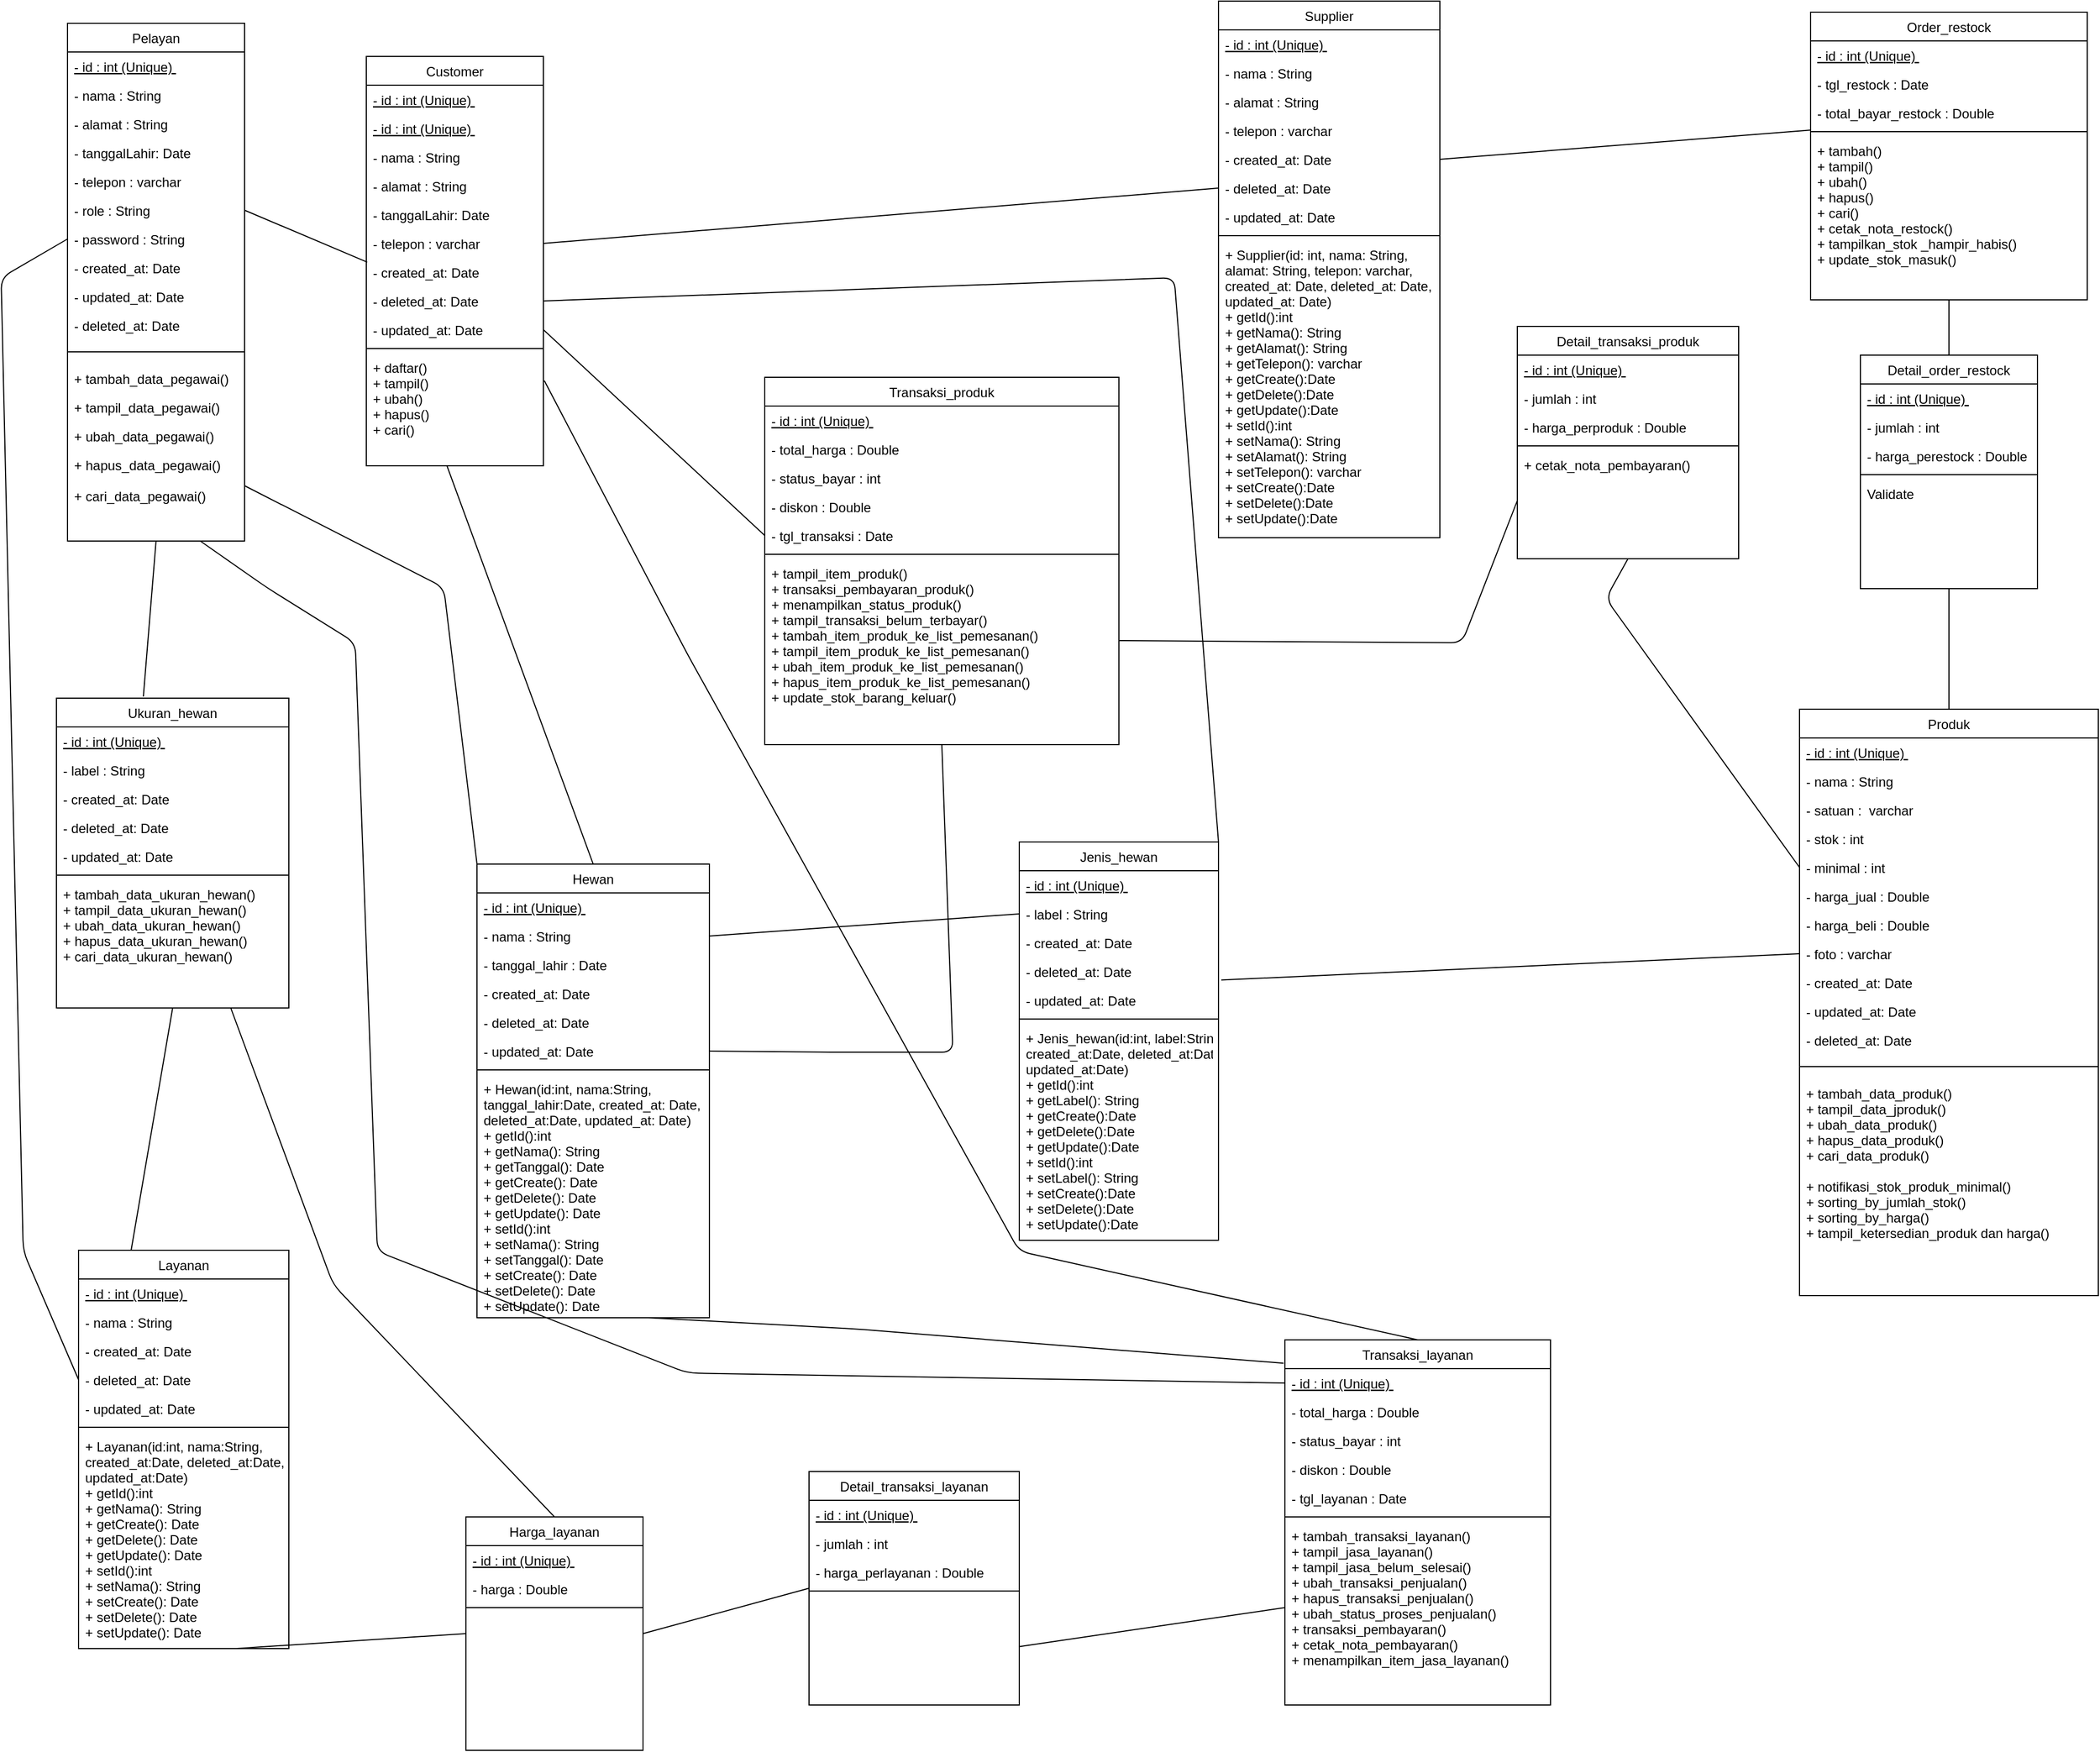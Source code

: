 <mxfile version="12.7.6" type="github">
  <diagram id="C5RBs43oDa-KdzZeNtuy" name="Page-1">
    <mxGraphModel dx="898" dy="545" grid="1" gridSize="10" guides="1" tooltips="1" connect="1" arrows="1" fold="1" page="1" pageScale="1" pageWidth="827" pageHeight="1169" math="0" shadow="0">
      <root>
        <mxCell id="WIyWlLk6GJQsqaUBKTNV-0" />
        <mxCell id="WIyWlLk6GJQsqaUBKTNV-1" parent="WIyWlLk6GJQsqaUBKTNV-0" />
        <mxCell id="zkfFHV4jXpPFQw0GAbJ--0" value="Pelayan" style="swimlane;fontStyle=0;align=center;verticalAlign=top;childLayout=stackLayout;horizontal=1;startSize=26;horizontalStack=0;resizeParent=1;resizeLast=0;collapsible=1;marginBottom=0;rounded=0;shadow=0;strokeWidth=1;" parent="WIyWlLk6GJQsqaUBKTNV-1" vertex="1">
          <mxGeometry x="110" y="60" width="160" height="468" as="geometry">
            <mxRectangle x="230" y="140" width="160" height="26" as="alternateBounds" />
          </mxGeometry>
        </mxCell>
        <mxCell id="zkfFHV4jXpPFQw0GAbJ--1" value="- id : int (Unique) " style="text;align=left;verticalAlign=top;spacingLeft=4;spacingRight=4;overflow=hidden;rotatable=0;points=[[0,0.5],[1,0.5]];portConstraint=eastwest;fontStyle=4" parent="zkfFHV4jXpPFQw0GAbJ--0" vertex="1">
          <mxGeometry y="26" width="160" height="26" as="geometry" />
        </mxCell>
        <mxCell id="zkfFHV4jXpPFQw0GAbJ--2" value="- nama : String" style="text;align=left;verticalAlign=top;spacingLeft=4;spacingRight=4;overflow=hidden;rotatable=0;points=[[0,0.5],[1,0.5]];portConstraint=eastwest;rounded=0;shadow=0;html=0;" parent="zkfFHV4jXpPFQw0GAbJ--0" vertex="1">
          <mxGeometry y="52" width="160" height="26" as="geometry" />
        </mxCell>
        <mxCell id="zkfFHV4jXpPFQw0GAbJ--3" value="- alamat : String" style="text;align=left;verticalAlign=top;spacingLeft=4;spacingRight=4;overflow=hidden;rotatable=0;points=[[0,0.5],[1,0.5]];portConstraint=eastwest;rounded=0;shadow=0;html=0;" parent="zkfFHV4jXpPFQw0GAbJ--0" vertex="1">
          <mxGeometry y="78" width="160" height="26" as="geometry" />
        </mxCell>
        <mxCell id="E099SmxBWCzWfYdkTZZY-13" value="- tanggalLahir: Date" style="text;align=left;verticalAlign=top;spacingLeft=4;spacingRight=4;overflow=hidden;rotatable=0;points=[[0,0.5],[1,0.5]];portConstraint=eastwest;rounded=0;shadow=0;html=0;" parent="zkfFHV4jXpPFQw0GAbJ--0" vertex="1">
          <mxGeometry y="104" width="160" height="26" as="geometry" />
        </mxCell>
        <mxCell id="SB3SQa9H5zxWh-txAYdT-1" value="- telepon : varchar" style="text;align=left;verticalAlign=top;spacingLeft=4;spacingRight=4;overflow=hidden;rotatable=0;points=[[0,0.5],[1,0.5]];portConstraint=eastwest;rounded=0;shadow=0;html=0;" parent="zkfFHV4jXpPFQw0GAbJ--0" vertex="1">
          <mxGeometry y="130" width="160" height="26" as="geometry" />
        </mxCell>
        <mxCell id="E099SmxBWCzWfYdkTZZY-17" value="- role : String" style="text;align=left;verticalAlign=top;spacingLeft=4;spacingRight=4;overflow=hidden;rotatable=0;points=[[0,0.5],[1,0.5]];portConstraint=eastwest;rounded=0;shadow=0;html=0;" parent="zkfFHV4jXpPFQw0GAbJ--0" vertex="1">
          <mxGeometry y="156" width="160" height="26" as="geometry" />
        </mxCell>
        <mxCell id="E099SmxBWCzWfYdkTZZY-22" value="- password : String" style="text;align=left;verticalAlign=top;spacingLeft=4;spacingRight=4;overflow=hidden;rotatable=0;points=[[0,0.5],[1,0.5]];portConstraint=eastwest;rounded=0;shadow=0;html=0;" parent="zkfFHV4jXpPFQw0GAbJ--0" vertex="1">
          <mxGeometry y="182" width="160" height="26" as="geometry" />
        </mxCell>
        <mxCell id="E099SmxBWCzWfYdkTZZY-21" value="- created_at: Date" style="text;align=left;verticalAlign=top;spacingLeft=4;spacingRight=4;overflow=hidden;rotatable=0;points=[[0,0.5],[1,0.5]];portConstraint=eastwest;rounded=0;shadow=0;html=0;" parent="zkfFHV4jXpPFQw0GAbJ--0" vertex="1">
          <mxGeometry y="208" width="160" height="26" as="geometry" />
        </mxCell>
        <mxCell id="E099SmxBWCzWfYdkTZZY-23" value="- updated_at: Date" style="text;align=left;verticalAlign=top;spacingLeft=4;spacingRight=4;overflow=hidden;rotatable=0;points=[[0,0.5],[1,0.5]];portConstraint=eastwest;rounded=0;shadow=0;html=0;" parent="zkfFHV4jXpPFQw0GAbJ--0" vertex="1">
          <mxGeometry y="234" width="160" height="26" as="geometry" />
        </mxCell>
        <mxCell id="E099SmxBWCzWfYdkTZZY-24" value="- deleted_at: Date" style="text;align=left;verticalAlign=top;spacingLeft=4;spacingRight=4;overflow=hidden;rotatable=0;points=[[0,0.5],[1,0.5]];portConstraint=eastwest;rounded=0;shadow=0;html=0;" parent="zkfFHV4jXpPFQw0GAbJ--0" vertex="1">
          <mxGeometry y="260" width="160" height="26" as="geometry" />
        </mxCell>
        <mxCell id="zkfFHV4jXpPFQw0GAbJ--4" value="" style="line;html=1;strokeWidth=1;align=left;verticalAlign=middle;spacingTop=-1;spacingLeft=3;spacingRight=3;rotatable=0;labelPosition=right;points=[];portConstraint=eastwest;" parent="zkfFHV4jXpPFQw0GAbJ--0" vertex="1">
          <mxGeometry y="286" width="160" height="22" as="geometry" />
        </mxCell>
        <mxCell id="SB3SQa9H5zxWh-txAYdT-3" value="+ tambah_data_pegawai()" style="text;align=left;verticalAlign=top;spacingLeft=4;spacingRight=4;overflow=hidden;rotatable=0;points=[[0,0.5],[1,0.5]];portConstraint=eastwest;" parent="zkfFHV4jXpPFQw0GAbJ--0" vertex="1">
          <mxGeometry y="308" width="160" height="26" as="geometry" />
        </mxCell>
        <mxCell id="SB3SQa9H5zxWh-txAYdT-5" value="+ tampil_data_pegawai()" style="text;align=left;verticalAlign=top;spacingLeft=4;spacingRight=4;overflow=hidden;rotatable=0;points=[[0,0.5],[1,0.5]];portConstraint=eastwest;" parent="zkfFHV4jXpPFQw0GAbJ--0" vertex="1">
          <mxGeometry y="334" width="160" height="26" as="geometry" />
        </mxCell>
        <mxCell id="SB3SQa9H5zxWh-txAYdT-6" value="+ ubah_data_pegawai()" style="text;align=left;verticalAlign=top;spacingLeft=4;spacingRight=4;overflow=hidden;rotatable=0;points=[[0,0.5],[1,0.5]];portConstraint=eastwest;" parent="zkfFHV4jXpPFQw0GAbJ--0" vertex="1">
          <mxGeometry y="360" width="160" height="26" as="geometry" />
        </mxCell>
        <mxCell id="SB3SQa9H5zxWh-txAYdT-7" value="+ hapus_data_pegawai()&#xa;&#xa;+ cari_data_pegawai()&#xa;&#xa;" style="text;align=left;verticalAlign=top;spacingLeft=4;spacingRight=4;overflow=hidden;rotatable=0;points=[[0,0.5],[1,0.5]];portConstraint=eastwest;" parent="zkfFHV4jXpPFQw0GAbJ--0" vertex="1">
          <mxGeometry y="386" width="160" height="64" as="geometry" />
        </mxCell>
        <mxCell id="zkfFHV4jXpPFQw0GAbJ--17" value="Customer" style="swimlane;fontStyle=0;align=center;verticalAlign=top;childLayout=stackLayout;horizontal=1;startSize=26;horizontalStack=0;resizeParent=1;resizeLast=0;collapsible=1;marginBottom=0;rounded=0;shadow=0;strokeWidth=1;" parent="WIyWlLk6GJQsqaUBKTNV-1" vertex="1">
          <mxGeometry x="380" y="90" width="160" height="370" as="geometry">
            <mxRectangle x="550" y="140" width="160" height="26" as="alternateBounds" />
          </mxGeometry>
        </mxCell>
        <mxCell id="zkfFHV4jXpPFQw0GAbJ--18" value="- id : int (Unique) " style="text;align=left;verticalAlign=top;spacingLeft=4;spacingRight=4;overflow=hidden;rotatable=0;points=[[0,0.5],[1,0.5]];portConstraint=eastwest;fontStyle=4" parent="zkfFHV4jXpPFQw0GAbJ--17" vertex="1">
          <mxGeometry y="26" width="160" height="26" as="geometry" />
        </mxCell>
        <mxCell id="6OwMPrBUUdOPJ1FGjgM1-0" value="- id : int (Unique) " style="text;align=left;verticalAlign=top;spacingLeft=4;spacingRight=4;overflow=hidden;rotatable=0;points=[[0,0.5],[1,0.5]];portConstraint=eastwest;fontStyle=4" parent="zkfFHV4jXpPFQw0GAbJ--17" vertex="1">
          <mxGeometry y="52" width="160" height="26" as="geometry" />
        </mxCell>
        <mxCell id="zkfFHV4jXpPFQw0GAbJ--19" value="- nama : String" style="text;align=left;verticalAlign=top;spacingLeft=4;spacingRight=4;overflow=hidden;rotatable=0;points=[[0,0.5],[1,0.5]];portConstraint=eastwest;rounded=0;shadow=0;html=0;" parent="zkfFHV4jXpPFQw0GAbJ--17" vertex="1">
          <mxGeometry y="78" width="160" height="26" as="geometry" />
        </mxCell>
        <mxCell id="zkfFHV4jXpPFQw0GAbJ--20" value="- alamat : String" style="text;align=left;verticalAlign=top;spacingLeft=4;spacingRight=4;overflow=hidden;rotatable=0;points=[[0,0.5],[1,0.5]];portConstraint=eastwest;rounded=0;shadow=0;html=0;" parent="zkfFHV4jXpPFQw0GAbJ--17" vertex="1">
          <mxGeometry y="104" width="160" height="26" as="geometry" />
        </mxCell>
        <mxCell id="zkfFHV4jXpPFQw0GAbJ--21" value="- tanggalLahir: Date" style="text;align=left;verticalAlign=top;spacingLeft=4;spacingRight=4;overflow=hidden;rotatable=0;points=[[0,0.5],[1,0.5]];portConstraint=eastwest;rounded=0;shadow=0;html=0;" parent="zkfFHV4jXpPFQw0GAbJ--17" vertex="1">
          <mxGeometry y="130" width="160" height="26" as="geometry" />
        </mxCell>
        <mxCell id="zkfFHV4jXpPFQw0GAbJ--22" value="- telepon : varchar" style="text;align=left;verticalAlign=top;spacingLeft=4;spacingRight=4;overflow=hidden;rotatable=0;points=[[0,0.5],[1,0.5]];portConstraint=eastwest;rounded=0;shadow=0;html=0;" parent="zkfFHV4jXpPFQw0GAbJ--17" vertex="1">
          <mxGeometry y="156" width="160" height="26" as="geometry" />
        </mxCell>
        <mxCell id="E099SmxBWCzWfYdkTZZY-26" value="- created_at: Date" style="text;align=left;verticalAlign=top;spacingLeft=4;spacingRight=4;overflow=hidden;rotatable=0;points=[[0,0.5],[1,0.5]];portConstraint=eastwest;rounded=0;shadow=0;html=0;" parent="zkfFHV4jXpPFQw0GAbJ--17" vertex="1">
          <mxGeometry y="182" width="160" height="26" as="geometry" />
        </mxCell>
        <mxCell id="E099SmxBWCzWfYdkTZZY-28" value="- deleted_at: Date" style="text;align=left;verticalAlign=top;spacingLeft=4;spacingRight=4;overflow=hidden;rotatable=0;points=[[0,0.5],[1,0.5]];portConstraint=eastwest;rounded=0;shadow=0;html=0;" parent="zkfFHV4jXpPFQw0GAbJ--17" vertex="1">
          <mxGeometry y="208" width="160" height="26" as="geometry" />
        </mxCell>
        <mxCell id="E099SmxBWCzWfYdkTZZY-27" value="- updated_at: Date" style="text;align=left;verticalAlign=top;spacingLeft=4;spacingRight=4;overflow=hidden;rotatable=0;points=[[0,0.5],[1,0.5]];portConstraint=eastwest;rounded=0;shadow=0;html=0;" parent="zkfFHV4jXpPFQw0GAbJ--17" vertex="1">
          <mxGeometry y="234" width="160" height="26" as="geometry" />
        </mxCell>
        <mxCell id="zkfFHV4jXpPFQw0GAbJ--23" value="" style="line;html=1;strokeWidth=1;align=left;verticalAlign=middle;spacingTop=-1;spacingLeft=3;spacingRight=3;rotatable=0;labelPosition=right;points=[];portConstraint=eastwest;" parent="zkfFHV4jXpPFQw0GAbJ--17" vertex="1">
          <mxGeometry y="260" width="160" height="8" as="geometry" />
        </mxCell>
        <mxCell id="SB3SQa9H5zxWh-txAYdT-30" value="+ daftar()&#xa;+ tampil()&#xa;+ ubah()&#xa;+ hapus()&#xa;+ cari()&#xa;" style="text;align=left;verticalAlign=top;spacingLeft=4;spacingRight=4;overflow=hidden;rotatable=0;points=[[0,0.5],[1,0.5]];portConstraint=eastwest;" parent="zkfFHV4jXpPFQw0GAbJ--17" vertex="1">
          <mxGeometry y="268" width="160" height="98" as="geometry" />
        </mxCell>
        <mxCell id="Goq9sD9bcq7JDyeDi0AE-0" value="Supplier" style="swimlane;fontStyle=0;align=center;verticalAlign=top;childLayout=stackLayout;horizontal=1;startSize=26;horizontalStack=0;resizeParent=1;resizeLast=0;collapsible=1;marginBottom=0;rounded=0;shadow=0;strokeWidth=1;" parent="WIyWlLk6GJQsqaUBKTNV-1" vertex="1">
          <mxGeometry x="1150" y="40" width="200" height="485" as="geometry">
            <mxRectangle x="550" y="140" width="160" height="26" as="alternateBounds" />
          </mxGeometry>
        </mxCell>
        <mxCell id="Goq9sD9bcq7JDyeDi0AE-1" value="- id : int (Unique) " style="text;align=left;verticalAlign=top;spacingLeft=4;spacingRight=4;overflow=hidden;rotatable=0;points=[[0,0.5],[1,0.5]];portConstraint=eastwest;fontStyle=4" parent="Goq9sD9bcq7JDyeDi0AE-0" vertex="1">
          <mxGeometry y="26" width="200" height="26" as="geometry" />
        </mxCell>
        <mxCell id="Goq9sD9bcq7JDyeDi0AE-2" value="- nama : String" style="text;align=left;verticalAlign=top;spacingLeft=4;spacingRight=4;overflow=hidden;rotatable=0;points=[[0,0.5],[1,0.5]];portConstraint=eastwest;rounded=0;shadow=0;html=0;" parent="Goq9sD9bcq7JDyeDi0AE-0" vertex="1">
          <mxGeometry y="52" width="200" height="26" as="geometry" />
        </mxCell>
        <mxCell id="Goq9sD9bcq7JDyeDi0AE-3" value="- alamat : String" style="text;align=left;verticalAlign=top;spacingLeft=4;spacingRight=4;overflow=hidden;rotatable=0;points=[[0,0.5],[1,0.5]];portConstraint=eastwest;rounded=0;shadow=0;html=0;" parent="Goq9sD9bcq7JDyeDi0AE-0" vertex="1">
          <mxGeometry y="78" width="200" height="26" as="geometry" />
        </mxCell>
        <mxCell id="Goq9sD9bcq7JDyeDi0AE-4" value="- telepon : varchar" style="text;align=left;verticalAlign=top;spacingLeft=4;spacingRight=4;overflow=hidden;rotatable=0;points=[[0,0.5],[1,0.5]];portConstraint=eastwest;rounded=0;shadow=0;html=0;" parent="Goq9sD9bcq7JDyeDi0AE-0" vertex="1">
          <mxGeometry y="104" width="200" height="26" as="geometry" />
        </mxCell>
        <mxCell id="Goq9sD9bcq7JDyeDi0AE-5" value="- created_at: Date" style="text;align=left;verticalAlign=top;spacingLeft=4;spacingRight=4;overflow=hidden;rotatable=0;points=[[0,0.5],[1,0.5]];portConstraint=eastwest;rounded=0;shadow=0;html=0;" parent="Goq9sD9bcq7JDyeDi0AE-0" vertex="1">
          <mxGeometry y="130" width="200" height="26" as="geometry" />
        </mxCell>
        <mxCell id="Goq9sD9bcq7JDyeDi0AE-7" value="- deleted_at: Date" style="text;align=left;verticalAlign=top;spacingLeft=4;spacingRight=4;overflow=hidden;rotatable=0;points=[[0,0.5],[1,0.5]];portConstraint=eastwest;rounded=0;shadow=0;html=0;" parent="Goq9sD9bcq7JDyeDi0AE-0" vertex="1">
          <mxGeometry y="156" width="200" height="26" as="geometry" />
        </mxCell>
        <mxCell id="Goq9sD9bcq7JDyeDi0AE-21" value="- updated_at: Date" style="text;align=left;verticalAlign=top;spacingLeft=4;spacingRight=4;overflow=hidden;rotatable=0;points=[[0,0.5],[1,0.5]];portConstraint=eastwest;rounded=0;shadow=0;html=0;" parent="Goq9sD9bcq7JDyeDi0AE-0" vertex="1">
          <mxGeometry y="182" width="200" height="26" as="geometry" />
        </mxCell>
        <mxCell id="Goq9sD9bcq7JDyeDi0AE-9" value="" style="line;html=1;strokeWidth=1;align=left;verticalAlign=middle;spacingTop=-1;spacingLeft=3;spacingRight=3;rotatable=0;labelPosition=right;points=[];portConstraint=eastwest;" parent="Goq9sD9bcq7JDyeDi0AE-0" vertex="1">
          <mxGeometry y="208" width="200" height="8" as="geometry" />
        </mxCell>
        <mxCell id="Goq9sD9bcq7JDyeDi0AE-10" value="+ Supplier(id: int, nama: String, &#xa;alamat: String, telepon: varchar,&#xa;created_at: Date, deleted_at: Date,&#xa;updated_at: Date)&#xa;+ getId():int&#xa;+ getNama(): String&#xa;+ getAlamat(): String&#xa;+ getTelepon(): varchar&#xa;+ getCreate():Date&#xa;+ getDelete():Date&#xa;+ getUpdate():Date&#xa;+ setId():int&#xa;+ setNama(): String&#xa;+ setAlamat(): String&#xa;+ setTelepon(): varchar&#xa;+ setCreate():Date&#xa;+ setDelete():Date&#xa;+ setUpdate():Date" style="text;align=left;verticalAlign=top;spacingLeft=4;spacingRight=4;overflow=hidden;rotatable=0;points=[[0,0.5],[1,0.5]];portConstraint=eastwest;" parent="Goq9sD9bcq7JDyeDi0AE-0" vertex="1">
          <mxGeometry y="216" width="200" height="264" as="geometry" />
        </mxCell>
        <mxCell id="Goq9sD9bcq7JDyeDi0AE-12" value="Transaksi_layanan" style="swimlane;fontStyle=0;align=center;verticalAlign=top;childLayout=stackLayout;horizontal=1;startSize=26;horizontalStack=0;resizeParent=1;resizeLast=0;collapsible=1;marginBottom=0;rounded=0;shadow=0;strokeWidth=1;" parent="WIyWlLk6GJQsqaUBKTNV-1" vertex="1">
          <mxGeometry x="1210" y="1250" width="240" height="330" as="geometry">
            <mxRectangle x="550" y="140" width="160" height="26" as="alternateBounds" />
          </mxGeometry>
        </mxCell>
        <mxCell id="Goq9sD9bcq7JDyeDi0AE-13" value="- id : int (Unique) " style="text;align=left;verticalAlign=top;spacingLeft=4;spacingRight=4;overflow=hidden;rotatable=0;points=[[0,0.5],[1,0.5]];portConstraint=eastwest;fontStyle=4" parent="Goq9sD9bcq7JDyeDi0AE-12" vertex="1">
          <mxGeometry y="26" width="240" height="26" as="geometry" />
        </mxCell>
        <mxCell id="Goq9sD9bcq7JDyeDi0AE-14" value="- total_harga : Double" style="text;align=left;verticalAlign=top;spacingLeft=4;spacingRight=4;overflow=hidden;rotatable=0;points=[[0,0.5],[1,0.5]];portConstraint=eastwest;rounded=0;shadow=0;html=0;" parent="Goq9sD9bcq7JDyeDi0AE-12" vertex="1">
          <mxGeometry y="52" width="240" height="26" as="geometry" />
        </mxCell>
        <mxCell id="Goq9sD9bcq7JDyeDi0AE-15" value="- status_bayar : int" style="text;align=left;verticalAlign=top;spacingLeft=4;spacingRight=4;overflow=hidden;rotatable=0;points=[[0,0.5],[1,0.5]];portConstraint=eastwest;rounded=0;shadow=0;html=0;" parent="Goq9sD9bcq7JDyeDi0AE-12" vertex="1">
          <mxGeometry y="78" width="240" height="26" as="geometry" />
        </mxCell>
        <mxCell id="Goq9sD9bcq7JDyeDi0AE-16" value="- diskon : Double" style="text;align=left;verticalAlign=top;spacingLeft=4;spacingRight=4;overflow=hidden;rotatable=0;points=[[0,0.5],[1,0.5]];portConstraint=eastwest;rounded=0;shadow=0;html=0;" parent="Goq9sD9bcq7JDyeDi0AE-12" vertex="1">
          <mxGeometry y="104" width="240" height="26" as="geometry" />
        </mxCell>
        <mxCell id="Goq9sD9bcq7JDyeDi0AE-17" value="- tgl_layanan : Date" style="text;align=left;verticalAlign=top;spacingLeft=4;spacingRight=4;overflow=hidden;rotatable=0;points=[[0,0.5],[1,0.5]];portConstraint=eastwest;rounded=0;shadow=0;html=0;" parent="Goq9sD9bcq7JDyeDi0AE-12" vertex="1">
          <mxGeometry y="130" width="240" height="26" as="geometry" />
        </mxCell>
        <mxCell id="Goq9sD9bcq7JDyeDi0AE-19" value="" style="line;html=1;strokeWidth=1;align=left;verticalAlign=middle;spacingTop=-1;spacingLeft=3;spacingRight=3;rotatable=0;labelPosition=right;points=[];portConstraint=eastwest;" parent="Goq9sD9bcq7JDyeDi0AE-12" vertex="1">
          <mxGeometry y="156" width="240" height="8" as="geometry" />
        </mxCell>
        <mxCell id="Goq9sD9bcq7JDyeDi0AE-20" value="+ tambah_transaksi_layanan()&#xa;+ tampil_jasa_layanan()&#xa;+ tampil_jasa_belum_selesai()&#xa;+ ubah_transaksi_penjualan()&#xa;+ hapus_transaksi_penjualan()&#xa;+ ubah_status_proses_penjualan()&#xa;+ transaksi_pembayaran()&#xa;+ cetak_nota_pembayaran()&#xa;+ menampilkan_item_jasa_layanan()&#xa;&#xa;&#xa;" style="text;align=left;verticalAlign=top;spacingLeft=4;spacingRight=4;overflow=hidden;rotatable=0;points=[[0,0.5],[1,0.5]];portConstraint=eastwest;" parent="Goq9sD9bcq7JDyeDi0AE-12" vertex="1">
          <mxGeometry y="164" width="240" height="156" as="geometry" />
        </mxCell>
        <mxCell id="Goq9sD9bcq7JDyeDi0AE-22" value="Detail_transaksi_produk" style="swimlane;fontStyle=0;align=center;verticalAlign=top;childLayout=stackLayout;horizontal=1;startSize=26;horizontalStack=0;resizeParent=1;resizeLast=0;collapsible=1;marginBottom=0;rounded=0;shadow=0;strokeWidth=1;" parent="WIyWlLk6GJQsqaUBKTNV-1" vertex="1">
          <mxGeometry x="1420" y="334" width="200" height="210" as="geometry">
            <mxRectangle x="550" y="140" width="160" height="26" as="alternateBounds" />
          </mxGeometry>
        </mxCell>
        <mxCell id="Goq9sD9bcq7JDyeDi0AE-23" value="- id : int (Unique) " style="text;align=left;verticalAlign=top;spacingLeft=4;spacingRight=4;overflow=hidden;rotatable=0;points=[[0,0.5],[1,0.5]];portConstraint=eastwest;fontStyle=4" parent="Goq9sD9bcq7JDyeDi0AE-22" vertex="1">
          <mxGeometry y="26" width="200" height="26" as="geometry" />
        </mxCell>
        <mxCell id="Goq9sD9bcq7JDyeDi0AE-24" value="- jumlah : int" style="text;align=left;verticalAlign=top;spacingLeft=4;spacingRight=4;overflow=hidden;rotatable=0;points=[[0,0.5],[1,0.5]];portConstraint=eastwest;rounded=0;shadow=0;html=0;" parent="Goq9sD9bcq7JDyeDi0AE-22" vertex="1">
          <mxGeometry y="52" width="200" height="26" as="geometry" />
        </mxCell>
        <mxCell id="Goq9sD9bcq7JDyeDi0AE-25" value="- harga_perproduk : Double" style="text;align=left;verticalAlign=top;spacingLeft=4;spacingRight=4;overflow=hidden;rotatable=0;points=[[0,0.5],[1,0.5]];portConstraint=eastwest;rounded=0;shadow=0;html=0;" parent="Goq9sD9bcq7JDyeDi0AE-22" vertex="1">
          <mxGeometry y="78" width="200" height="26" as="geometry" />
        </mxCell>
        <mxCell id="Goq9sD9bcq7JDyeDi0AE-30" value="" style="line;html=1;strokeWidth=1;align=left;verticalAlign=middle;spacingTop=-1;spacingLeft=3;spacingRight=3;rotatable=0;labelPosition=right;points=[];portConstraint=eastwest;" parent="Goq9sD9bcq7JDyeDi0AE-22" vertex="1">
          <mxGeometry y="104" width="200" height="8" as="geometry" />
        </mxCell>
        <mxCell id="Goq9sD9bcq7JDyeDi0AE-31" value="+ cetak_nota_pembayaran()" style="text;align=left;verticalAlign=top;spacingLeft=4;spacingRight=4;overflow=hidden;rotatable=0;points=[[0,0.5],[1,0.5]];portConstraint=eastwest;" parent="Goq9sD9bcq7JDyeDi0AE-22" vertex="1">
          <mxGeometry y="112" width="200" height="26" as="geometry" />
        </mxCell>
        <mxCell id="Goq9sD9bcq7JDyeDi0AE-32" value="Order_restock" style="swimlane;fontStyle=0;align=center;verticalAlign=top;childLayout=stackLayout;horizontal=1;startSize=26;horizontalStack=0;resizeParent=1;resizeLast=0;collapsible=1;marginBottom=0;rounded=0;shadow=0;strokeWidth=1;" parent="WIyWlLk6GJQsqaUBKTNV-1" vertex="1">
          <mxGeometry x="1685" y="50" width="250" height="260" as="geometry">
            <mxRectangle x="550" y="140" width="160" height="26" as="alternateBounds" />
          </mxGeometry>
        </mxCell>
        <mxCell id="Goq9sD9bcq7JDyeDi0AE-33" value="- id : int (Unique) " style="text;align=left;verticalAlign=top;spacingLeft=4;spacingRight=4;overflow=hidden;rotatable=0;points=[[0,0.5],[1,0.5]];portConstraint=eastwest;fontStyle=4" parent="Goq9sD9bcq7JDyeDi0AE-32" vertex="1">
          <mxGeometry y="26" width="250" height="26" as="geometry" />
        </mxCell>
        <mxCell id="Goq9sD9bcq7JDyeDi0AE-34" value="- tgl_restock : Date" style="text;align=left;verticalAlign=top;spacingLeft=4;spacingRight=4;overflow=hidden;rotatable=0;points=[[0,0.5],[1,0.5]];portConstraint=eastwest;rounded=0;shadow=0;html=0;" parent="Goq9sD9bcq7JDyeDi0AE-32" vertex="1">
          <mxGeometry y="52" width="250" height="26" as="geometry" />
        </mxCell>
        <mxCell id="Goq9sD9bcq7JDyeDi0AE-35" value="- total_bayar_restock : Double" style="text;align=left;verticalAlign=top;spacingLeft=4;spacingRight=4;overflow=hidden;rotatable=0;points=[[0,0.5],[1,0.5]];portConstraint=eastwest;rounded=0;shadow=0;html=0;" parent="Goq9sD9bcq7JDyeDi0AE-32" vertex="1">
          <mxGeometry y="78" width="250" height="26" as="geometry" />
        </mxCell>
        <mxCell id="Goq9sD9bcq7JDyeDi0AE-36" value="" style="line;html=1;strokeWidth=1;align=left;verticalAlign=middle;spacingTop=-1;spacingLeft=3;spacingRight=3;rotatable=0;labelPosition=right;points=[];portConstraint=eastwest;" parent="Goq9sD9bcq7JDyeDi0AE-32" vertex="1">
          <mxGeometry y="104" width="250" height="8" as="geometry" />
        </mxCell>
        <mxCell id="Goq9sD9bcq7JDyeDi0AE-37" value="+ tambah()&#xa;+ tampil()&#xa;+ ubah()&#xa;+ hapus()&#xa;+ cari()&#xa;+ cetak_nota_restock()&#xa;+ tampilkan_stok _hampir_habis()&#xa;+ update_stok_masuk()&#xa;" style="text;align=left;verticalAlign=top;spacingLeft=4;spacingRight=4;overflow=hidden;rotatable=0;points=[[0,0.5],[1,0.5]];portConstraint=eastwest;" parent="Goq9sD9bcq7JDyeDi0AE-32" vertex="1">
          <mxGeometry y="112" width="250" height="138" as="geometry" />
        </mxCell>
        <mxCell id="Goq9sD9bcq7JDyeDi0AE-38" value="Detail_order_restock" style="swimlane;fontStyle=0;align=center;verticalAlign=top;childLayout=stackLayout;horizontal=1;startSize=26;horizontalStack=0;resizeParent=1;resizeLast=0;collapsible=1;marginBottom=0;rounded=0;shadow=0;strokeWidth=1;" parent="WIyWlLk6GJQsqaUBKTNV-1" vertex="1">
          <mxGeometry x="1730" y="360" width="160" height="211" as="geometry">
            <mxRectangle x="550" y="140" width="160" height="26" as="alternateBounds" />
          </mxGeometry>
        </mxCell>
        <mxCell id="Goq9sD9bcq7JDyeDi0AE-39" value="- id : int (Unique) " style="text;align=left;verticalAlign=top;spacingLeft=4;spacingRight=4;overflow=hidden;rotatable=0;points=[[0,0.5],[1,0.5]];portConstraint=eastwest;fontStyle=4" parent="Goq9sD9bcq7JDyeDi0AE-38" vertex="1">
          <mxGeometry y="26" width="160" height="26" as="geometry" />
        </mxCell>
        <mxCell id="Goq9sD9bcq7JDyeDi0AE-40" value="- jumlah : int" style="text;align=left;verticalAlign=top;spacingLeft=4;spacingRight=4;overflow=hidden;rotatable=0;points=[[0,0.5],[1,0.5]];portConstraint=eastwest;rounded=0;shadow=0;html=0;" parent="Goq9sD9bcq7JDyeDi0AE-38" vertex="1">
          <mxGeometry y="52" width="160" height="26" as="geometry" />
        </mxCell>
        <mxCell id="Goq9sD9bcq7JDyeDi0AE-41" value="- harga_perestock : Double" style="text;align=left;verticalAlign=top;spacingLeft=4;spacingRight=4;overflow=hidden;rotatable=0;points=[[0,0.5],[1,0.5]];portConstraint=eastwest;rounded=0;shadow=0;html=0;" parent="Goq9sD9bcq7JDyeDi0AE-38" vertex="1">
          <mxGeometry y="78" width="160" height="26" as="geometry" />
        </mxCell>
        <mxCell id="Goq9sD9bcq7JDyeDi0AE-42" value="" style="line;html=1;strokeWidth=1;align=left;verticalAlign=middle;spacingTop=-1;spacingLeft=3;spacingRight=3;rotatable=0;labelPosition=right;points=[];portConstraint=eastwest;" parent="Goq9sD9bcq7JDyeDi0AE-38" vertex="1">
          <mxGeometry y="104" width="160" height="8" as="geometry" />
        </mxCell>
        <mxCell id="Goq9sD9bcq7JDyeDi0AE-43" value="Validate" style="text;align=left;verticalAlign=top;spacingLeft=4;spacingRight=4;overflow=hidden;rotatable=0;points=[[0,0.5],[1,0.5]];portConstraint=eastwest;" parent="Goq9sD9bcq7JDyeDi0AE-38" vertex="1">
          <mxGeometry y="112" width="160" height="26" as="geometry" />
        </mxCell>
        <mxCell id="Goq9sD9bcq7JDyeDi0AE-44" value="Produk" style="swimlane;fontStyle=0;align=center;verticalAlign=top;childLayout=stackLayout;horizontal=1;startSize=26;horizontalStack=0;resizeParent=1;resizeLast=0;collapsible=1;marginBottom=0;rounded=0;shadow=0;strokeWidth=1;" parent="WIyWlLk6GJQsqaUBKTNV-1" vertex="1">
          <mxGeometry x="1675" y="680" width="270" height="530" as="geometry">
            <mxRectangle x="230" y="140" width="160" height="26" as="alternateBounds" />
          </mxGeometry>
        </mxCell>
        <mxCell id="Goq9sD9bcq7JDyeDi0AE-45" value="- id : int (Unique) " style="text;align=left;verticalAlign=top;spacingLeft=4;spacingRight=4;overflow=hidden;rotatable=0;points=[[0,0.5],[1,0.5]];portConstraint=eastwest;fontStyle=4" parent="Goq9sD9bcq7JDyeDi0AE-44" vertex="1">
          <mxGeometry y="26" width="270" height="26" as="geometry" />
        </mxCell>
        <mxCell id="Goq9sD9bcq7JDyeDi0AE-46" value="- nama : String" style="text;align=left;verticalAlign=top;spacingLeft=4;spacingRight=4;overflow=hidden;rotatable=0;points=[[0,0.5],[1,0.5]];portConstraint=eastwest;rounded=0;shadow=0;html=0;" parent="Goq9sD9bcq7JDyeDi0AE-44" vertex="1">
          <mxGeometry y="52" width="270" height="26" as="geometry" />
        </mxCell>
        <mxCell id="Goq9sD9bcq7JDyeDi0AE-47" value="- satuan :  varchar" style="text;align=left;verticalAlign=top;spacingLeft=4;spacingRight=4;overflow=hidden;rotatable=0;points=[[0,0.5],[1,0.5]];portConstraint=eastwest;rounded=0;shadow=0;html=0;" parent="Goq9sD9bcq7JDyeDi0AE-44" vertex="1">
          <mxGeometry y="78" width="270" height="26" as="geometry" />
        </mxCell>
        <mxCell id="Goq9sD9bcq7JDyeDi0AE-48" value="- stok : int" style="text;align=left;verticalAlign=top;spacingLeft=4;spacingRight=4;overflow=hidden;rotatable=0;points=[[0,0.5],[1,0.5]];portConstraint=eastwest;rounded=0;shadow=0;html=0;" parent="Goq9sD9bcq7JDyeDi0AE-44" vertex="1">
          <mxGeometry y="104" width="270" height="26" as="geometry" />
        </mxCell>
        <mxCell id="Goq9sD9bcq7JDyeDi0AE-49" value="- minimal : int" style="text;align=left;verticalAlign=top;spacingLeft=4;spacingRight=4;overflow=hidden;rotatable=0;points=[[0,0.5],[1,0.5]];portConstraint=eastwest;rounded=0;shadow=0;html=0;" parent="Goq9sD9bcq7JDyeDi0AE-44" vertex="1">
          <mxGeometry y="130" width="270" height="26" as="geometry" />
        </mxCell>
        <mxCell id="Goq9sD9bcq7JDyeDi0AE-50" value="- harga_jual : Double" style="text;align=left;verticalAlign=top;spacingLeft=4;spacingRight=4;overflow=hidden;rotatable=0;points=[[0,0.5],[1,0.5]];portConstraint=eastwest;rounded=0;shadow=0;html=0;" parent="Goq9sD9bcq7JDyeDi0AE-44" vertex="1">
          <mxGeometry y="156" width="270" height="26" as="geometry" />
        </mxCell>
        <mxCell id="Goq9sD9bcq7JDyeDi0AE-51" value="- harga_beli : Double" style="text;align=left;verticalAlign=top;spacingLeft=4;spacingRight=4;overflow=hidden;rotatable=0;points=[[0,0.5],[1,0.5]];portConstraint=eastwest;rounded=0;shadow=0;html=0;" parent="Goq9sD9bcq7JDyeDi0AE-44" vertex="1">
          <mxGeometry y="182" width="270" height="26" as="geometry" />
        </mxCell>
        <mxCell id="Goq9sD9bcq7JDyeDi0AE-61" value="- foto : varchar" style="text;align=left;verticalAlign=top;spacingLeft=4;spacingRight=4;overflow=hidden;rotatable=0;points=[[0,0.5],[1,0.5]];portConstraint=eastwest;rounded=0;shadow=0;html=0;" parent="Goq9sD9bcq7JDyeDi0AE-44" vertex="1">
          <mxGeometry y="208" width="270" height="26" as="geometry" />
        </mxCell>
        <mxCell id="Goq9sD9bcq7JDyeDi0AE-52" value="- created_at: Date" style="text;align=left;verticalAlign=top;spacingLeft=4;spacingRight=4;overflow=hidden;rotatable=0;points=[[0,0.5],[1,0.5]];portConstraint=eastwest;rounded=0;shadow=0;html=0;" parent="Goq9sD9bcq7JDyeDi0AE-44" vertex="1">
          <mxGeometry y="234" width="270" height="26" as="geometry" />
        </mxCell>
        <mxCell id="Goq9sD9bcq7JDyeDi0AE-53" value="- updated_at: Date" style="text;align=left;verticalAlign=top;spacingLeft=4;spacingRight=4;overflow=hidden;rotatable=0;points=[[0,0.5],[1,0.5]];portConstraint=eastwest;rounded=0;shadow=0;html=0;" parent="Goq9sD9bcq7JDyeDi0AE-44" vertex="1">
          <mxGeometry y="260" width="270" height="26" as="geometry" />
        </mxCell>
        <mxCell id="Goq9sD9bcq7JDyeDi0AE-54" value="- deleted_at: Date" style="text;align=left;verticalAlign=top;spacingLeft=4;spacingRight=4;overflow=hidden;rotatable=0;points=[[0,0.5],[1,0.5]];portConstraint=eastwest;rounded=0;shadow=0;html=0;" parent="Goq9sD9bcq7JDyeDi0AE-44" vertex="1">
          <mxGeometry y="286" width="270" height="26" as="geometry" />
        </mxCell>
        <mxCell id="Goq9sD9bcq7JDyeDi0AE-55" value="" style="line;html=1;strokeWidth=1;align=left;verticalAlign=middle;spacingTop=-1;spacingLeft=3;spacingRight=3;rotatable=0;labelPosition=right;points=[];portConstraint=eastwest;" parent="Goq9sD9bcq7JDyeDi0AE-44" vertex="1">
          <mxGeometry y="312" width="270" height="22" as="geometry" />
        </mxCell>
        <mxCell id="SB3SQa9H5zxWh-txAYdT-16" value="+ tambah_data_produk()&#xa;+ tampil_data_jproduk()&#xa;+ ubah_data_produk()&#xa;+ hapus_data_produk()&#xa;+ cari_data_produk()&#xa;&#xa;+ notifikasi_stok_produk_minimal()&#xa;+ sorting_by_jumlah_stok()&#xa;+ sorting_by_harga()&#xa;+ tampil_ketersedian_produk dan harga()&#xa;" style="text;align=left;verticalAlign=top;spacingLeft=4;spacingRight=4;overflow=hidden;rotatable=0;points=[[0,0.5],[1,0.5]];portConstraint=eastwest;rounded=0;shadow=0;html=0;" parent="Goq9sD9bcq7JDyeDi0AE-44" vertex="1">
          <mxGeometry y="334" width="270" height="186" as="geometry" />
        </mxCell>
        <mxCell id="Goq9sD9bcq7JDyeDi0AE-62" value="Jenis_hewan" style="swimlane;fontStyle=0;align=center;verticalAlign=top;childLayout=stackLayout;horizontal=1;startSize=26;horizontalStack=0;resizeParent=1;resizeLast=0;collapsible=1;marginBottom=0;rounded=0;shadow=0;strokeWidth=1;" parent="WIyWlLk6GJQsqaUBKTNV-1" vertex="1">
          <mxGeometry x="970" y="800" width="180" height="360" as="geometry">
            <mxRectangle x="550" y="140" width="160" height="26" as="alternateBounds" />
          </mxGeometry>
        </mxCell>
        <mxCell id="Goq9sD9bcq7JDyeDi0AE-63" value="- id : int (Unique) " style="text;align=left;verticalAlign=top;spacingLeft=4;spacingRight=4;overflow=hidden;rotatable=0;points=[[0,0.5],[1,0.5]];portConstraint=eastwest;fontStyle=4" parent="Goq9sD9bcq7JDyeDi0AE-62" vertex="1">
          <mxGeometry y="26" width="180" height="26" as="geometry" />
        </mxCell>
        <mxCell id="Goq9sD9bcq7JDyeDi0AE-64" value="- label : String" style="text;align=left;verticalAlign=top;spacingLeft=4;spacingRight=4;overflow=hidden;rotatable=0;points=[[0,0.5],[1,0.5]];portConstraint=eastwest;rounded=0;shadow=0;html=0;" parent="Goq9sD9bcq7JDyeDi0AE-62" vertex="1">
          <mxGeometry y="52" width="180" height="26" as="geometry" />
        </mxCell>
        <mxCell id="Goq9sD9bcq7JDyeDi0AE-67" value="- created_at: Date" style="text;align=left;verticalAlign=top;spacingLeft=4;spacingRight=4;overflow=hidden;rotatable=0;points=[[0,0.5],[1,0.5]];portConstraint=eastwest;rounded=0;shadow=0;html=0;" parent="Goq9sD9bcq7JDyeDi0AE-62" vertex="1">
          <mxGeometry y="78" width="180" height="26" as="geometry" />
        </mxCell>
        <mxCell id="Goq9sD9bcq7JDyeDi0AE-68" value="- deleted_at: Date" style="text;align=left;verticalAlign=top;spacingLeft=4;spacingRight=4;overflow=hidden;rotatable=0;points=[[0,0.5],[1,0.5]];portConstraint=eastwest;rounded=0;shadow=0;html=0;" parent="Goq9sD9bcq7JDyeDi0AE-62" vertex="1">
          <mxGeometry y="104" width="180" height="26" as="geometry" />
        </mxCell>
        <mxCell id="Goq9sD9bcq7JDyeDi0AE-69" value="- updated_at: Date" style="text;align=left;verticalAlign=top;spacingLeft=4;spacingRight=4;overflow=hidden;rotatable=0;points=[[0,0.5],[1,0.5]];portConstraint=eastwest;rounded=0;shadow=0;html=0;" parent="Goq9sD9bcq7JDyeDi0AE-62" vertex="1">
          <mxGeometry y="130" width="180" height="26" as="geometry" />
        </mxCell>
        <mxCell id="Goq9sD9bcq7JDyeDi0AE-70" value="" style="line;html=1;strokeWidth=1;align=left;verticalAlign=middle;spacingTop=-1;spacingLeft=3;spacingRight=3;rotatable=0;labelPosition=right;points=[];portConstraint=eastwest;" parent="Goq9sD9bcq7JDyeDi0AE-62" vertex="1">
          <mxGeometry y="156" width="180" height="8" as="geometry" />
        </mxCell>
        <mxCell id="Goq9sD9bcq7JDyeDi0AE-71" value="+ Jenis_hewan(id:int, label:String,&#xa;created_at:Date, deleted_at:Date,&#xa;updated_at:Date)&#xa;+ getId():int&#xa;+ getLabel(): String&#xa;+ getCreate():Date&#xa;+ getDelete():Date&#xa;+ getUpdate():Date&#xa;+ setId():int&#xa;+ setLabel(): String&#xa;+ setCreate():Date&#xa;+ setDelete():Date&#xa;+ setUpdate():Date" style="text;align=left;verticalAlign=top;spacingLeft=4;spacingRight=4;overflow=hidden;rotatable=0;points=[[0,0.5],[1,0.5]];portConstraint=eastwest;" parent="Goq9sD9bcq7JDyeDi0AE-62" vertex="1">
          <mxGeometry y="164" width="180" height="196" as="geometry" />
        </mxCell>
        <mxCell id="Goq9sD9bcq7JDyeDi0AE-72" value="Hewan" style="swimlane;fontStyle=0;align=center;verticalAlign=top;childLayout=stackLayout;horizontal=1;startSize=26;horizontalStack=0;resizeParent=1;resizeLast=0;collapsible=1;marginBottom=0;rounded=0;shadow=0;strokeWidth=1;" parent="WIyWlLk6GJQsqaUBKTNV-1" vertex="1">
          <mxGeometry x="480" y="820" width="210" height="410" as="geometry">
            <mxRectangle x="550" y="140" width="160" height="26" as="alternateBounds" />
          </mxGeometry>
        </mxCell>
        <mxCell id="Goq9sD9bcq7JDyeDi0AE-73" value="- id : int (Unique) " style="text;align=left;verticalAlign=top;spacingLeft=4;spacingRight=4;overflow=hidden;rotatable=0;points=[[0,0.5],[1,0.5]];portConstraint=eastwest;fontStyle=4" parent="Goq9sD9bcq7JDyeDi0AE-72" vertex="1">
          <mxGeometry y="26" width="210" height="26" as="geometry" />
        </mxCell>
        <mxCell id="Goq9sD9bcq7JDyeDi0AE-74" value="- nama : String" style="text;align=left;verticalAlign=top;spacingLeft=4;spacingRight=4;overflow=hidden;rotatable=0;points=[[0,0.5],[1,0.5]];portConstraint=eastwest;rounded=0;shadow=0;html=0;" parent="Goq9sD9bcq7JDyeDi0AE-72" vertex="1">
          <mxGeometry y="52" width="210" height="26" as="geometry" />
        </mxCell>
        <mxCell id="Goq9sD9bcq7JDyeDi0AE-80" value="- tanggal_lahir : Date" style="text;align=left;verticalAlign=top;spacingLeft=4;spacingRight=4;overflow=hidden;rotatable=0;points=[[0,0.5],[1,0.5]];portConstraint=eastwest;rounded=0;shadow=0;html=0;" parent="Goq9sD9bcq7JDyeDi0AE-72" vertex="1">
          <mxGeometry y="78" width="210" height="26" as="geometry" />
        </mxCell>
        <mxCell id="Goq9sD9bcq7JDyeDi0AE-75" value="- created_at: Date" style="text;align=left;verticalAlign=top;spacingLeft=4;spacingRight=4;overflow=hidden;rotatable=0;points=[[0,0.5],[1,0.5]];portConstraint=eastwest;rounded=0;shadow=0;html=0;" parent="Goq9sD9bcq7JDyeDi0AE-72" vertex="1">
          <mxGeometry y="104" width="210" height="26" as="geometry" />
        </mxCell>
        <mxCell id="Goq9sD9bcq7JDyeDi0AE-76" value="- deleted_at: Date" style="text;align=left;verticalAlign=top;spacingLeft=4;spacingRight=4;overflow=hidden;rotatable=0;points=[[0,0.5],[1,0.5]];portConstraint=eastwest;rounded=0;shadow=0;html=0;" parent="Goq9sD9bcq7JDyeDi0AE-72" vertex="1">
          <mxGeometry y="130" width="210" height="26" as="geometry" />
        </mxCell>
        <mxCell id="Goq9sD9bcq7JDyeDi0AE-77" value="- updated_at: Date" style="text;align=left;verticalAlign=top;spacingLeft=4;spacingRight=4;overflow=hidden;rotatable=0;points=[[0,0.5],[1,0.5]];portConstraint=eastwest;rounded=0;shadow=0;html=0;" parent="Goq9sD9bcq7JDyeDi0AE-72" vertex="1">
          <mxGeometry y="156" width="210" height="26" as="geometry" />
        </mxCell>
        <mxCell id="Goq9sD9bcq7JDyeDi0AE-78" value="" style="line;html=1;strokeWidth=1;align=left;verticalAlign=middle;spacingTop=-1;spacingLeft=3;spacingRight=3;rotatable=0;labelPosition=right;points=[];portConstraint=eastwest;" parent="Goq9sD9bcq7JDyeDi0AE-72" vertex="1">
          <mxGeometry y="182" width="210" height="8" as="geometry" />
        </mxCell>
        <mxCell id="Goq9sD9bcq7JDyeDi0AE-79" value="+ Hewan(id:int, nama:String,&#xa;tanggal_lahir:Date, created_at: Date, &#xa;deleted_at:Date, updated_at: Date)&#xa;+ getId():int&#xa;+ getNama(): String&#xa;+ getTanggal(): Date&#xa;+ getCreate(): Date&#xa;+ getDelete(): Date&#xa;+ getUpdate(): Date&#xa;+ setId():int&#xa;+ setNama(): String&#xa;+ setTanggal(): Date&#xa;+ setCreate(): Date&#xa;+ setDelete(): Date&#xa;+ setUpdate(): Date" style="text;align=left;verticalAlign=top;spacingLeft=4;spacingRight=4;overflow=hidden;rotatable=0;points=[[0,0.5],[1,0.5]];portConstraint=eastwest;" parent="Goq9sD9bcq7JDyeDi0AE-72" vertex="1">
          <mxGeometry y="190" width="210" height="220" as="geometry" />
        </mxCell>
        <mxCell id="Goq9sD9bcq7JDyeDi0AE-81" value="Ukuran_hewan" style="swimlane;fontStyle=0;align=center;verticalAlign=top;childLayout=stackLayout;horizontal=1;startSize=26;horizontalStack=0;resizeParent=1;resizeLast=0;collapsible=1;marginBottom=0;rounded=0;shadow=0;strokeWidth=1;" parent="WIyWlLk6GJQsqaUBKTNV-1" vertex="1">
          <mxGeometry x="100" y="670" width="210" height="280" as="geometry">
            <mxRectangle x="550" y="140" width="160" height="26" as="alternateBounds" />
          </mxGeometry>
        </mxCell>
        <mxCell id="Goq9sD9bcq7JDyeDi0AE-82" value="- id : int (Unique) " style="text;align=left;verticalAlign=top;spacingLeft=4;spacingRight=4;overflow=hidden;rotatable=0;points=[[0,0.5],[1,0.5]];portConstraint=eastwest;fontStyle=4" parent="Goq9sD9bcq7JDyeDi0AE-81" vertex="1">
          <mxGeometry y="26" width="210" height="26" as="geometry" />
        </mxCell>
        <mxCell id="Goq9sD9bcq7JDyeDi0AE-83" value="- label : String" style="text;align=left;verticalAlign=top;spacingLeft=4;spacingRight=4;overflow=hidden;rotatable=0;points=[[0,0.5],[1,0.5]];portConstraint=eastwest;rounded=0;shadow=0;html=0;" parent="Goq9sD9bcq7JDyeDi0AE-81" vertex="1">
          <mxGeometry y="52" width="210" height="26" as="geometry" />
        </mxCell>
        <mxCell id="Goq9sD9bcq7JDyeDi0AE-84" value="- created_at: Date" style="text;align=left;verticalAlign=top;spacingLeft=4;spacingRight=4;overflow=hidden;rotatable=0;points=[[0,0.5],[1,0.5]];portConstraint=eastwest;rounded=0;shadow=0;html=0;" parent="Goq9sD9bcq7JDyeDi0AE-81" vertex="1">
          <mxGeometry y="78" width="210" height="26" as="geometry" />
        </mxCell>
        <mxCell id="Goq9sD9bcq7JDyeDi0AE-85" value="- deleted_at: Date" style="text;align=left;verticalAlign=top;spacingLeft=4;spacingRight=4;overflow=hidden;rotatable=0;points=[[0,0.5],[1,0.5]];portConstraint=eastwest;rounded=0;shadow=0;html=0;" parent="Goq9sD9bcq7JDyeDi0AE-81" vertex="1">
          <mxGeometry y="104" width="210" height="26" as="geometry" />
        </mxCell>
        <mxCell id="Goq9sD9bcq7JDyeDi0AE-86" value="- updated_at: Date" style="text;align=left;verticalAlign=top;spacingLeft=4;spacingRight=4;overflow=hidden;rotatable=0;points=[[0,0.5],[1,0.5]];portConstraint=eastwest;rounded=0;shadow=0;html=0;" parent="Goq9sD9bcq7JDyeDi0AE-81" vertex="1">
          <mxGeometry y="130" width="210" height="26" as="geometry" />
        </mxCell>
        <mxCell id="Goq9sD9bcq7JDyeDi0AE-87" value="" style="line;html=1;strokeWidth=1;align=left;verticalAlign=middle;spacingTop=-1;spacingLeft=3;spacingRight=3;rotatable=0;labelPosition=right;points=[];portConstraint=eastwest;" parent="Goq9sD9bcq7JDyeDi0AE-81" vertex="1">
          <mxGeometry y="156" width="210" height="8" as="geometry" />
        </mxCell>
        <mxCell id="Goq9sD9bcq7JDyeDi0AE-88" value="+ tambah_data_ukuran_hewan()&#xa;+ tampil_data_ukuran_hewan()&#xa;+ ubah_data_ukuran_hewan()&#xa;+ hapus_data_ukuran_hewan()&#xa;+ cari_data_ukuran_hewan()" style="text;align=left;verticalAlign=top;spacingLeft=4;spacingRight=4;overflow=hidden;rotatable=0;points=[[0,0.5],[1,0.5]];portConstraint=eastwest;" parent="Goq9sD9bcq7JDyeDi0AE-81" vertex="1">
          <mxGeometry y="164" width="210" height="96" as="geometry" />
        </mxCell>
        <mxCell id="Goq9sD9bcq7JDyeDi0AE-89" value="Layanan" style="swimlane;fontStyle=0;align=center;verticalAlign=top;childLayout=stackLayout;horizontal=1;startSize=26;horizontalStack=0;resizeParent=1;resizeLast=0;collapsible=1;marginBottom=0;rounded=0;shadow=0;strokeWidth=1;" parent="WIyWlLk6GJQsqaUBKTNV-1" vertex="1">
          <mxGeometry x="120" y="1169" width="190" height="360" as="geometry">
            <mxRectangle x="550" y="140" width="160" height="26" as="alternateBounds" />
          </mxGeometry>
        </mxCell>
        <mxCell id="Goq9sD9bcq7JDyeDi0AE-90" value="- id : int (Unique) " style="text;align=left;verticalAlign=top;spacingLeft=4;spacingRight=4;overflow=hidden;rotatable=0;points=[[0,0.5],[1,0.5]];portConstraint=eastwest;fontStyle=4" parent="Goq9sD9bcq7JDyeDi0AE-89" vertex="1">
          <mxGeometry y="26" width="190" height="26" as="geometry" />
        </mxCell>
        <mxCell id="Goq9sD9bcq7JDyeDi0AE-91" value="- nama : String" style="text;align=left;verticalAlign=top;spacingLeft=4;spacingRight=4;overflow=hidden;rotatable=0;points=[[0,0.5],[1,0.5]];portConstraint=eastwest;rounded=0;shadow=0;html=0;" parent="Goq9sD9bcq7JDyeDi0AE-89" vertex="1">
          <mxGeometry y="52" width="190" height="26" as="geometry" />
        </mxCell>
        <mxCell id="Goq9sD9bcq7JDyeDi0AE-92" value="- created_at: Date" style="text;align=left;verticalAlign=top;spacingLeft=4;spacingRight=4;overflow=hidden;rotatable=0;points=[[0,0.5],[1,0.5]];portConstraint=eastwest;rounded=0;shadow=0;html=0;" parent="Goq9sD9bcq7JDyeDi0AE-89" vertex="1">
          <mxGeometry y="78" width="190" height="26" as="geometry" />
        </mxCell>
        <mxCell id="Goq9sD9bcq7JDyeDi0AE-93" value="- deleted_at: Date" style="text;align=left;verticalAlign=top;spacingLeft=4;spacingRight=4;overflow=hidden;rotatable=0;points=[[0,0.5],[1,0.5]];portConstraint=eastwest;rounded=0;shadow=0;html=0;" parent="Goq9sD9bcq7JDyeDi0AE-89" vertex="1">
          <mxGeometry y="104" width="190" height="26" as="geometry" />
        </mxCell>
        <mxCell id="Goq9sD9bcq7JDyeDi0AE-94" value="- updated_at: Date" style="text;align=left;verticalAlign=top;spacingLeft=4;spacingRight=4;overflow=hidden;rotatable=0;points=[[0,0.5],[1,0.5]];portConstraint=eastwest;rounded=0;shadow=0;html=0;" parent="Goq9sD9bcq7JDyeDi0AE-89" vertex="1">
          <mxGeometry y="130" width="190" height="26" as="geometry" />
        </mxCell>
        <mxCell id="Goq9sD9bcq7JDyeDi0AE-95" value="" style="line;html=1;strokeWidth=1;align=left;verticalAlign=middle;spacingTop=-1;spacingLeft=3;spacingRight=3;rotatable=0;labelPosition=right;points=[];portConstraint=eastwest;" parent="Goq9sD9bcq7JDyeDi0AE-89" vertex="1">
          <mxGeometry y="156" width="190" height="8" as="geometry" />
        </mxCell>
        <mxCell id="SB3SQa9H5zxWh-txAYdT-17" value="+ Layanan(id:int, nama:String,&#xa;created_at:Date, deleted_at:Date,&#xa;updated_at:Date)&#xa;+ getId():int&#xa;+ getNama(): String&#xa;+ getCreate(): Date&#xa;+ getDelete(): Date&#xa;+ getUpdate(): Date&#xa;+ setId():int&#xa;+ setNama(): String&#xa;+ setCreate(): Date&#xa;+ setDelete(): Date&#xa;+ setUpdate(): Date" style="text;align=left;verticalAlign=top;spacingLeft=4;spacingRight=4;overflow=hidden;rotatable=0;points=[[0,0.5],[1,0.5]];portConstraint=eastwest;rounded=0;shadow=0;html=0;" parent="Goq9sD9bcq7JDyeDi0AE-89" vertex="1">
          <mxGeometry y="164" width="190" height="196" as="geometry" />
        </mxCell>
        <mxCell id="Goq9sD9bcq7JDyeDi0AE-97" value="Harga_layanan" style="swimlane;fontStyle=0;align=center;verticalAlign=top;childLayout=stackLayout;horizontal=1;startSize=26;horizontalStack=0;resizeParent=1;resizeLast=0;collapsible=1;marginBottom=0;rounded=0;shadow=0;strokeWidth=1;" parent="WIyWlLk6GJQsqaUBKTNV-1" vertex="1">
          <mxGeometry x="470" y="1410" width="160" height="211" as="geometry">
            <mxRectangle x="550" y="140" width="160" height="26" as="alternateBounds" />
          </mxGeometry>
        </mxCell>
        <mxCell id="Goq9sD9bcq7JDyeDi0AE-98" value="- id : int (Unique) " style="text;align=left;verticalAlign=top;spacingLeft=4;spacingRight=4;overflow=hidden;rotatable=0;points=[[0,0.5],[1,0.5]];portConstraint=eastwest;fontStyle=4" parent="Goq9sD9bcq7JDyeDi0AE-97" vertex="1">
          <mxGeometry y="26" width="160" height="26" as="geometry" />
        </mxCell>
        <mxCell id="Goq9sD9bcq7JDyeDi0AE-99" value="- harga : Double" style="text;align=left;verticalAlign=top;spacingLeft=4;spacingRight=4;overflow=hidden;rotatable=0;points=[[0,0.5],[1,0.5]];portConstraint=eastwest;rounded=0;shadow=0;html=0;" parent="Goq9sD9bcq7JDyeDi0AE-97" vertex="1">
          <mxGeometry y="52" width="160" height="26" as="geometry" />
        </mxCell>
        <mxCell id="Goq9sD9bcq7JDyeDi0AE-101" value="" style="line;html=1;strokeWidth=1;align=left;verticalAlign=middle;spacingTop=-1;spacingLeft=3;spacingRight=3;rotatable=0;labelPosition=right;points=[];portConstraint=eastwest;" parent="Goq9sD9bcq7JDyeDi0AE-97" vertex="1">
          <mxGeometry y="78" width="160" height="8" as="geometry" />
        </mxCell>
        <mxCell id="Goq9sD9bcq7JDyeDi0AE-103" value="Detail_transaksi_layanan" style="swimlane;fontStyle=0;align=center;verticalAlign=top;childLayout=stackLayout;horizontal=1;startSize=26;horizontalStack=0;resizeParent=1;resizeLast=0;collapsible=1;marginBottom=0;rounded=0;shadow=0;strokeWidth=1;" parent="WIyWlLk6GJQsqaUBKTNV-1" vertex="1">
          <mxGeometry x="780" y="1369" width="190" height="211" as="geometry">
            <mxRectangle x="550" y="140" width="160" height="26" as="alternateBounds" />
          </mxGeometry>
        </mxCell>
        <mxCell id="Goq9sD9bcq7JDyeDi0AE-104" value="- id : int (Unique) " style="text;align=left;verticalAlign=top;spacingLeft=4;spacingRight=4;overflow=hidden;rotatable=0;points=[[0,0.5],[1,0.5]];portConstraint=eastwest;fontStyle=4" parent="Goq9sD9bcq7JDyeDi0AE-103" vertex="1">
          <mxGeometry y="26" width="190" height="26" as="geometry" />
        </mxCell>
        <mxCell id="Goq9sD9bcq7JDyeDi0AE-105" value="- jumlah : int" style="text;align=left;verticalAlign=top;spacingLeft=4;spacingRight=4;overflow=hidden;rotatable=0;points=[[0,0.5],[1,0.5]];portConstraint=eastwest;rounded=0;shadow=0;html=0;" parent="Goq9sD9bcq7JDyeDi0AE-103" vertex="1">
          <mxGeometry y="52" width="190" height="26" as="geometry" />
        </mxCell>
        <mxCell id="Goq9sD9bcq7JDyeDi0AE-107" value="- harga_perlayanan : Double" style="text;align=left;verticalAlign=top;spacingLeft=4;spacingRight=4;overflow=hidden;rotatable=0;points=[[0,0.5],[1,0.5]];portConstraint=eastwest;rounded=0;shadow=0;html=0;" parent="Goq9sD9bcq7JDyeDi0AE-103" vertex="1">
          <mxGeometry y="78" width="190" height="26" as="geometry" />
        </mxCell>
        <mxCell id="Goq9sD9bcq7JDyeDi0AE-106" value="" style="line;html=1;strokeWidth=1;align=left;verticalAlign=middle;spacingTop=-1;spacingLeft=3;spacingRight=3;rotatable=0;labelPosition=right;points=[];portConstraint=eastwest;" parent="Goq9sD9bcq7JDyeDi0AE-103" vertex="1">
          <mxGeometry y="104" width="190" height="8" as="geometry" />
        </mxCell>
        <mxCell id="Goq9sD9bcq7JDyeDi0AE-108" value="Transaksi_produk" style="swimlane;fontStyle=0;align=center;verticalAlign=top;childLayout=stackLayout;horizontal=1;startSize=26;horizontalStack=0;resizeParent=1;resizeLast=0;collapsible=1;marginBottom=0;rounded=0;shadow=0;strokeWidth=1;" parent="WIyWlLk6GJQsqaUBKTNV-1" vertex="1">
          <mxGeometry x="740" y="380" width="320" height="332" as="geometry">
            <mxRectangle x="550" y="140" width="160" height="26" as="alternateBounds" />
          </mxGeometry>
        </mxCell>
        <mxCell id="Goq9sD9bcq7JDyeDi0AE-109" value="- id : int (Unique) " style="text;align=left;verticalAlign=top;spacingLeft=4;spacingRight=4;overflow=hidden;rotatable=0;points=[[0,0.5],[1,0.5]];portConstraint=eastwest;fontStyle=4" parent="Goq9sD9bcq7JDyeDi0AE-108" vertex="1">
          <mxGeometry y="26" width="320" height="26" as="geometry" />
        </mxCell>
        <mxCell id="Goq9sD9bcq7JDyeDi0AE-110" value="- total_harga : Double" style="text;align=left;verticalAlign=top;spacingLeft=4;spacingRight=4;overflow=hidden;rotatable=0;points=[[0,0.5],[1,0.5]];portConstraint=eastwest;rounded=0;shadow=0;html=0;" parent="Goq9sD9bcq7JDyeDi0AE-108" vertex="1">
          <mxGeometry y="52" width="320" height="26" as="geometry" />
        </mxCell>
        <mxCell id="Goq9sD9bcq7JDyeDi0AE-111" value="- status_bayar : int" style="text;align=left;verticalAlign=top;spacingLeft=4;spacingRight=4;overflow=hidden;rotatable=0;points=[[0,0.5],[1,0.5]];portConstraint=eastwest;rounded=0;shadow=0;html=0;" parent="Goq9sD9bcq7JDyeDi0AE-108" vertex="1">
          <mxGeometry y="78" width="320" height="26" as="geometry" />
        </mxCell>
        <mxCell id="Goq9sD9bcq7JDyeDi0AE-112" value="- diskon : Double" style="text;align=left;verticalAlign=top;spacingLeft=4;spacingRight=4;overflow=hidden;rotatable=0;points=[[0,0.5],[1,0.5]];portConstraint=eastwest;rounded=0;shadow=0;html=0;" parent="Goq9sD9bcq7JDyeDi0AE-108" vertex="1">
          <mxGeometry y="104" width="320" height="26" as="geometry" />
        </mxCell>
        <mxCell id="Goq9sD9bcq7JDyeDi0AE-113" value="- tgl_transaksi : Date" style="text;align=left;verticalAlign=top;spacingLeft=4;spacingRight=4;overflow=hidden;rotatable=0;points=[[0,0.5],[1,0.5]];portConstraint=eastwest;rounded=0;shadow=0;html=0;" parent="Goq9sD9bcq7JDyeDi0AE-108" vertex="1">
          <mxGeometry y="130" width="320" height="26" as="geometry" />
        </mxCell>
        <mxCell id="Goq9sD9bcq7JDyeDi0AE-115" value="" style="line;html=1;strokeWidth=1;align=left;verticalAlign=middle;spacingTop=-1;spacingLeft=3;spacingRight=3;rotatable=0;labelPosition=right;points=[];portConstraint=eastwest;" parent="Goq9sD9bcq7JDyeDi0AE-108" vertex="1">
          <mxGeometry y="156" width="320" height="8" as="geometry" />
        </mxCell>
        <mxCell id="Goq9sD9bcq7JDyeDi0AE-116" value="+ tampil_item_produk()&#xa;+ transaksi_pembayaran_produk()&#xa;+ menampilkan_status_produk()&#xa;+ tampil_transaksi_belum_terbayar()&#xa;+ tambah_item_produk_ke_list_pemesanan()&#xa;+ tampil_item_produk_ke_list_pemesanan()&#xa;+ ubah_item_produk_ke_list_pemesanan()&#xa;+ hapus_item_produk_ke_list_pemesanan()&#xa;+ update_stok_barang_keluar()&#xa;" style="text;align=left;verticalAlign=top;spacingLeft=4;spacingRight=4;overflow=hidden;rotatable=0;points=[[0,0.5],[1,0.5]];portConstraint=eastwest;" parent="Goq9sD9bcq7JDyeDi0AE-108" vertex="1">
          <mxGeometry y="164" width="320" height="146" as="geometry" />
        </mxCell>
        <mxCell id="6OwMPrBUUdOPJ1FGjgM1-1" value="" style="endArrow=none;html=1;entryX=0.005;entryY=0.151;entryDx=0;entryDy=0;entryPerimeter=0;exitX=1;exitY=0.5;exitDx=0;exitDy=0;" parent="WIyWlLk6GJQsqaUBKTNV-1" source="E099SmxBWCzWfYdkTZZY-17" target="E099SmxBWCzWfYdkTZZY-26" edge="1">
          <mxGeometry width="50" height="50" relative="1" as="geometry">
            <mxPoint x="240" y="236" as="sourcePoint" />
            <mxPoint x="240" y="190" as="targetPoint" />
          </mxGeometry>
        </mxCell>
        <mxCell id="6OwMPrBUUdOPJ1FGjgM1-2" value="" style="endArrow=none;html=1;entryX=0;entryY=0.5;entryDx=0;entryDy=0;exitX=1;exitY=0.5;exitDx=0;exitDy=0;" parent="WIyWlLk6GJQsqaUBKTNV-1" source="zkfFHV4jXpPFQw0GAbJ--22" target="Goq9sD9bcq7JDyeDi0AE-7" edge="1">
          <mxGeometry width="50" height="50" relative="1" as="geometry">
            <mxPoint x="460" y="300" as="sourcePoint" />
            <mxPoint x="510" y="250" as="targetPoint" />
          </mxGeometry>
        </mxCell>
        <mxCell id="6OwMPrBUUdOPJ1FGjgM1-3" value="" style="endArrow=none;html=1;exitX=1;exitY=0.5;exitDx=0;exitDy=0;entryX=-0.002;entryY=-0.039;entryDx=0;entryDy=0;entryPerimeter=0;" parent="WIyWlLk6GJQsqaUBKTNV-1" source="Goq9sD9bcq7JDyeDi0AE-5" target="Goq9sD9bcq7JDyeDi0AE-37" edge="1">
          <mxGeometry width="50" height="50" relative="1" as="geometry">
            <mxPoint x="1750" y="300" as="sourcePoint" />
            <mxPoint x="1630" y="158" as="targetPoint" />
          </mxGeometry>
        </mxCell>
        <mxCell id="6OwMPrBUUdOPJ1FGjgM1-4" value="" style="endArrow=none;html=1;exitX=0.5;exitY=0;exitDx=0;exitDy=0;entryX=0.5;entryY=1;entryDx=0;entryDy=0;" parent="WIyWlLk6GJQsqaUBKTNV-1" source="Goq9sD9bcq7JDyeDi0AE-38" target="Goq9sD9bcq7JDyeDi0AE-32" edge="1">
          <mxGeometry width="50" height="50" relative="1" as="geometry">
            <mxPoint x="1380" y="300" as="sourcePoint" />
            <mxPoint x="1430" y="250" as="targetPoint" />
          </mxGeometry>
        </mxCell>
        <mxCell id="6OwMPrBUUdOPJ1FGjgM1-5" value="" style="endArrow=none;html=1;entryX=0.5;entryY=0;entryDx=0;entryDy=0;" parent="WIyWlLk6GJQsqaUBKTNV-1" source="Goq9sD9bcq7JDyeDi0AE-38" target="Goq9sD9bcq7JDyeDi0AE-44" edge="1">
          <mxGeometry width="50" height="50" relative="1" as="geometry">
            <mxPoint x="1810" y="631" as="sourcePoint" />
            <mxPoint x="1810" y="651.711" as="targetPoint" />
          </mxGeometry>
        </mxCell>
        <mxCell id="6OwMPrBUUdOPJ1FGjgM1-6" value="" style="endArrow=none;html=1;exitX=0.5;exitY=1;exitDx=0;exitDy=0;entryX=0;entryY=0.5;entryDx=0;entryDy=0;" parent="WIyWlLk6GJQsqaUBKTNV-1" source="Goq9sD9bcq7JDyeDi0AE-22" target="Goq9sD9bcq7JDyeDi0AE-49" edge="1">
          <mxGeometry width="50" height="50" relative="1" as="geometry">
            <mxPoint x="1500" y="530" as="sourcePoint" />
            <mxPoint x="1630" y="790" as="targetPoint" />
            <Array as="points">
              <mxPoint x="1500" y="580" />
            </Array>
          </mxGeometry>
        </mxCell>
        <mxCell id="6OwMPrBUUdOPJ1FGjgM1-7" value="" style="endArrow=none;html=1;exitX=1.014;exitY=-0.201;exitDx=0;exitDy=0;exitPerimeter=0;entryX=0;entryY=0.5;entryDx=0;entryDy=0;" parent="WIyWlLk6GJQsqaUBKTNV-1" source="Goq9sD9bcq7JDyeDi0AE-69" target="Goq9sD9bcq7JDyeDi0AE-61" edge="1">
          <mxGeometry width="50" height="50" relative="1" as="geometry">
            <mxPoint x="1380" y="690" as="sourcePoint" />
            <mxPoint x="1430" y="640" as="targetPoint" />
          </mxGeometry>
        </mxCell>
        <mxCell id="6OwMPrBUUdOPJ1FGjgM1-9" value="" style="endArrow=none;html=1;exitX=1;exitY=0.5;exitDx=0;exitDy=0;entryX=1;entryY=0;entryDx=0;entryDy=0;" parent="WIyWlLk6GJQsqaUBKTNV-1" source="E099SmxBWCzWfYdkTZZY-28" target="Goq9sD9bcq7JDyeDi0AE-62" edge="1">
          <mxGeometry width="50" height="50" relative="1" as="geometry">
            <mxPoint x="600" y="300" as="sourcePoint" />
            <mxPoint x="1110" y="280" as="targetPoint" />
            <Array as="points">
              <mxPoint x="1110" y="290" />
            </Array>
          </mxGeometry>
        </mxCell>
        <mxCell id="6OwMPrBUUdOPJ1FGjgM1-10" value="" style="endArrow=none;html=1;exitX=1;exitY=0.5;exitDx=0;exitDy=0;entryX=0;entryY=0.5;entryDx=0;entryDy=0;" parent="WIyWlLk6GJQsqaUBKTNV-1" source="Goq9sD9bcq7JDyeDi0AE-74" target="Goq9sD9bcq7JDyeDi0AE-64" edge="1">
          <mxGeometry width="50" height="50" relative="1" as="geometry">
            <mxPoint x="770" y="710" as="sourcePoint" />
            <mxPoint x="820" y="660" as="targetPoint" />
          </mxGeometry>
        </mxCell>
        <mxCell id="6OwMPrBUUdOPJ1FGjgM1-11" value="" style="endArrow=none;html=1;exitX=0.5;exitY=0;exitDx=0;exitDy=0;entryX=0.456;entryY=1.044;entryDx=0;entryDy=0;entryPerimeter=0;" parent="WIyWlLk6GJQsqaUBKTNV-1" source="Goq9sD9bcq7JDyeDi0AE-72" target="SB3SQa9H5zxWh-txAYdT-30" edge="1">
          <mxGeometry width="50" height="50" relative="1" as="geometry">
            <mxPoint x="770" y="710" as="sourcePoint" />
            <mxPoint x="495.231" y="514" as="targetPoint" />
          </mxGeometry>
        </mxCell>
        <mxCell id="6OwMPrBUUdOPJ1FGjgM1-12" value="" style="endArrow=none;html=1;exitX=0;exitY=0;exitDx=0;exitDy=0;entryX=1;entryY=0.5;entryDx=0;entryDy=0;" parent="WIyWlLk6GJQsqaUBKTNV-1" source="Goq9sD9bcq7JDyeDi0AE-72" target="SB3SQa9H5zxWh-txAYdT-7" edge="1">
          <mxGeometry width="50" height="50" relative="1" as="geometry">
            <mxPoint x="770" y="710" as="sourcePoint" />
            <mxPoint x="820" y="660" as="targetPoint" />
            <Array as="points">
              <mxPoint x="450" y="570" />
            </Array>
          </mxGeometry>
        </mxCell>
        <mxCell id="6OwMPrBUUdOPJ1FGjgM1-14" value="" style="endArrow=none;html=1;exitX=0;exitY=0.5;exitDx=0;exitDy=0;entryX=0;entryY=0.5;entryDx=0;entryDy=0;" parent="WIyWlLk6GJQsqaUBKTNV-1" source="Goq9sD9bcq7JDyeDi0AE-93" target="E099SmxBWCzWfYdkTZZY-22" edge="1">
          <mxGeometry width="50" height="50" relative="1" as="geometry">
            <mxPoint x="370" y="1160" as="sourcePoint" />
            <mxPoint x="420" y="1110" as="targetPoint" />
            <Array as="points">
              <mxPoint x="70" y="1170" />
              <mxPoint x="50" y="290" />
            </Array>
          </mxGeometry>
        </mxCell>
        <mxCell id="6OwMPrBUUdOPJ1FGjgM1-15" value="" style="endArrow=none;html=1;exitX=0.374;exitY=-0.005;exitDx=0;exitDy=0;exitPerimeter=0;entryX=0.5;entryY=1;entryDx=0;entryDy=0;" parent="WIyWlLk6GJQsqaUBKTNV-1" source="Goq9sD9bcq7JDyeDi0AE-81" target="zkfFHV4jXpPFQw0GAbJ--0" edge="1">
          <mxGeometry width="50" height="50" relative="1" as="geometry">
            <mxPoint x="370" y="600" as="sourcePoint" />
            <mxPoint x="420" y="550" as="targetPoint" />
          </mxGeometry>
        </mxCell>
        <mxCell id="6OwMPrBUUdOPJ1FGjgM1-16" value="" style="endArrow=none;html=1;exitX=0.25;exitY=0;exitDx=0;exitDy=0;entryX=0.5;entryY=1;entryDx=0;entryDy=0;" parent="WIyWlLk6GJQsqaUBKTNV-1" source="Goq9sD9bcq7JDyeDi0AE-89" target="Goq9sD9bcq7JDyeDi0AE-81" edge="1">
          <mxGeometry width="50" height="50" relative="1" as="geometry">
            <mxPoint x="370" y="1060" as="sourcePoint" />
            <mxPoint x="420" y="1010" as="targetPoint" />
          </mxGeometry>
        </mxCell>
        <mxCell id="6OwMPrBUUdOPJ1FGjgM1-17" value="" style="endArrow=none;html=1;exitX=0.75;exitY=1;exitDx=0;exitDy=0;entryX=0;entryY=0.5;entryDx=0;entryDy=0;" parent="WIyWlLk6GJQsqaUBKTNV-1" source="Goq9sD9bcq7JDyeDi0AE-89" target="Goq9sD9bcq7JDyeDi0AE-97" edge="1">
          <mxGeometry width="50" height="50" relative="1" as="geometry">
            <mxPoint x="240" y="1500" as="sourcePoint" />
            <mxPoint x="410" y="1520" as="targetPoint" />
          </mxGeometry>
        </mxCell>
        <mxCell id="6OwMPrBUUdOPJ1FGjgM1-18" value="" style="endArrow=none;html=1;exitX=1;exitY=0.5;exitDx=0;exitDy=0;entryX=0;entryY=0.5;entryDx=0;entryDy=0;" parent="WIyWlLk6GJQsqaUBKTNV-1" source="Goq9sD9bcq7JDyeDi0AE-97" target="Goq9sD9bcq7JDyeDi0AE-103" edge="1">
          <mxGeometry width="50" height="50" relative="1" as="geometry">
            <mxPoint x="610" y="1550" as="sourcePoint" />
            <mxPoint x="780" y="1490" as="targetPoint" />
          </mxGeometry>
        </mxCell>
        <mxCell id="6OwMPrBUUdOPJ1FGjgM1-19" value="" style="endArrow=none;html=1;entryX=0;entryY=0.5;entryDx=0;entryDy=0;exitX=1;exitY=0.75;exitDx=0;exitDy=0;" parent="WIyWlLk6GJQsqaUBKTNV-1" source="Goq9sD9bcq7JDyeDi0AE-103" target="Goq9sD9bcq7JDyeDi0AE-20" edge="1">
          <mxGeometry width="50" height="50" relative="1" as="geometry">
            <mxPoint x="970" y="1520" as="sourcePoint" />
            <mxPoint x="1020" y="1470" as="targetPoint" />
          </mxGeometry>
        </mxCell>
        <mxCell id="6OwMPrBUUdOPJ1FGjgM1-20" value="" style="endArrow=none;html=1;entryX=0;entryY=0.5;entryDx=0;entryDy=0;exitX=0.75;exitY=1;exitDx=0;exitDy=0;" parent="WIyWlLk6GJQsqaUBKTNV-1" source="zkfFHV4jXpPFQw0GAbJ--0" target="Goq9sD9bcq7JDyeDi0AE-13" edge="1">
          <mxGeometry width="50" height="50" relative="1" as="geometry">
            <mxPoint x="240" y="370" as="sourcePoint" />
            <mxPoint x="660" y="1200" as="targetPoint" />
            <Array as="points">
              <mxPoint x="290" y="570" />
              <mxPoint x="370" y="620" />
              <mxPoint x="390" y="1170" />
              <mxPoint x="670" y="1280" />
            </Array>
          </mxGeometry>
        </mxCell>
        <mxCell id="6OwMPrBUUdOPJ1FGjgM1-21" value="" style="endArrow=none;html=1;exitX=0.5;exitY=0;exitDx=0;exitDy=0;entryX=0.75;entryY=1;entryDx=0;entryDy=0;" parent="WIyWlLk6GJQsqaUBKTNV-1" source="Goq9sD9bcq7JDyeDi0AE-97" target="Goq9sD9bcq7JDyeDi0AE-81" edge="1">
          <mxGeometry width="50" height="50" relative="1" as="geometry">
            <mxPoint x="551" y="1344" as="sourcePoint" />
            <mxPoint x="260" y="920" as="targetPoint" />
            <Array as="points">
              <mxPoint x="350" y="1200" />
            </Array>
          </mxGeometry>
        </mxCell>
        <mxCell id="MbvX_Obxpso5kd6g3dto-0" value="" style="endArrow=none;html=1;entryX=1.005;entryY=0.255;entryDx=0;entryDy=0;entryPerimeter=0;exitX=0.5;exitY=0;exitDx=0;exitDy=0;" parent="WIyWlLk6GJQsqaUBKTNV-1" source="Goq9sD9bcq7JDyeDi0AE-12" target="SB3SQa9H5zxWh-txAYdT-30" edge="1">
          <mxGeometry width="50" height="50" relative="1" as="geometry">
            <mxPoint x="1190" y="1273" as="sourcePoint" />
            <mxPoint x="910" y="300" as="targetPoint" />
            <Array as="points">
              <mxPoint x="970" y="1170" />
              <mxPoint x="670" y="630" />
            </Array>
          </mxGeometry>
        </mxCell>
        <mxCell id="i4p_Jb-1ImBu9dwXcSfe-0" value="" style="endArrow=none;html=1;entryX=0;entryY=0.75;entryDx=0;entryDy=0;" parent="WIyWlLk6GJQsqaUBKTNV-1" source="Goq9sD9bcq7JDyeDi0AE-116" target="Goq9sD9bcq7JDyeDi0AE-22" edge="1">
          <mxGeometry width="50" height="50" relative="1" as="geometry">
            <mxPoint x="1150" y="640" as="sourcePoint" />
            <mxPoint x="1200" y="590" as="targetPoint" />
            <Array as="points">
              <mxPoint x="1370" y="620" />
            </Array>
          </mxGeometry>
        </mxCell>
        <mxCell id="i4p_Jb-1ImBu9dwXcSfe-1" value="" style="endArrow=none;html=1;entryX=1;entryY=0.5;entryDx=0;entryDy=0;exitX=0;exitY=0.5;exitDx=0;exitDy=0;" parent="WIyWlLk6GJQsqaUBKTNV-1" source="Goq9sD9bcq7JDyeDi0AE-113" target="E099SmxBWCzWfYdkTZZY-27" edge="1">
          <mxGeometry width="50" height="50" relative="1" as="geometry">
            <mxPoint x="770" y="596" as="sourcePoint" />
            <mxPoint x="810" y="550" as="targetPoint" />
          </mxGeometry>
        </mxCell>
        <mxCell id="i4p_Jb-1ImBu9dwXcSfe-2" value="" style="endArrow=none;html=1;entryX=0.5;entryY=1;entryDx=0;entryDy=0;exitX=1;exitY=0.5;exitDx=0;exitDy=0;" parent="WIyWlLk6GJQsqaUBKTNV-1" source="Goq9sD9bcq7JDyeDi0AE-77" target="Goq9sD9bcq7JDyeDi0AE-108" edge="1">
          <mxGeometry width="50" height="50" relative="1" as="geometry">
            <mxPoint x="760" y="984" as="sourcePoint" />
            <mxPoint x="900" y="680" as="targetPoint" />
            <Array as="points">
              <mxPoint x="800" y="990" />
              <mxPoint x="910" y="990" />
            </Array>
          </mxGeometry>
        </mxCell>
        <mxCell id="i4p_Jb-1ImBu9dwXcSfe-3" value="" style="endArrow=none;html=1;entryX=-0.005;entryY=0.064;entryDx=0;entryDy=0;entryPerimeter=0;exitX=0.737;exitY=1;exitDx=0;exitDy=0;exitPerimeter=0;" parent="WIyWlLk6GJQsqaUBKTNV-1" source="Goq9sD9bcq7JDyeDi0AE-79" target="Goq9sD9bcq7JDyeDi0AE-12" edge="1">
          <mxGeometry width="50" height="50" relative="1" as="geometry">
            <mxPoint x="730" y="1120" as="sourcePoint" />
            <mxPoint x="1186" y="1285" as="targetPoint" />
            <Array as="points">
              <mxPoint x="820" y="1240" />
            </Array>
          </mxGeometry>
        </mxCell>
      </root>
    </mxGraphModel>
  </diagram>
</mxfile>
